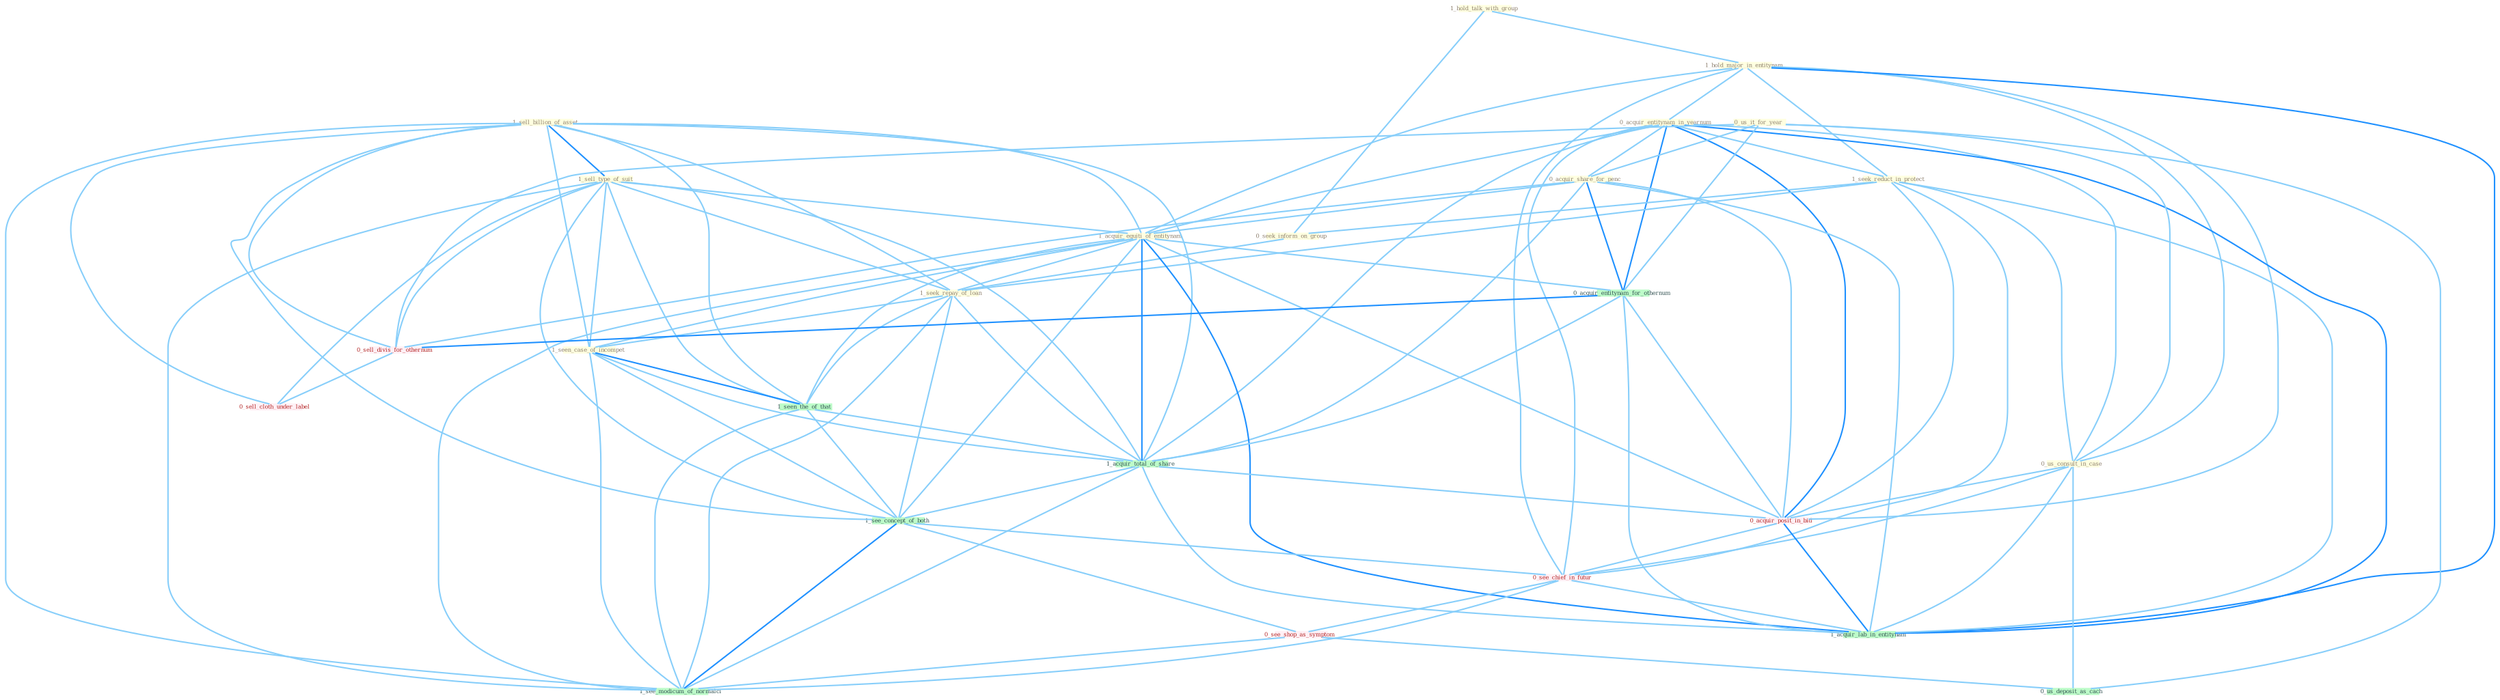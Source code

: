 Graph G{ 
    node
    [shape=polygon,style=filled,width=.5,height=.06,color="#BDFCC9",fixedsize=true,fontsize=4,
    fontcolor="#2f4f4f"];
    {node
    [color="#ffffe0", fontcolor="#8b7d6b"] "1_hold_talk_with_group " "1_hold_major_in_entitynam " "0_acquir_entitynam_in_yearnum " "1_sell_billion_of_asset " "1_seek_reduct_in_protect " "0_seek_inform_on_group " "0_us_it_for_year " "0_acquir_share_for_penc " "1_sell_type_of_suit " "0_us_consult_in_case " "1_acquir_equiti_of_entitynam " "1_seek_repay_of_loan " "1_seen_case_of_incompet "}
{node [color="#fff0f5", fontcolor="#b22222"] "0_sell_divis_for_othernum " "0_sell_cloth_under_label " "0_acquir_posit_in_bid " "0_see_chief_in_futur " "0_see_shop_as_symptom "}
edge [color="#B0E2FF"];

	"1_hold_talk_with_group " -- "1_hold_major_in_entitynam " [w="1", color="#87cefa" ];
	"1_hold_talk_with_group " -- "0_seek_inform_on_group " [w="1", color="#87cefa" ];
	"1_hold_major_in_entitynam " -- "0_acquir_entitynam_in_yearnum " [w="1", color="#87cefa" ];
	"1_hold_major_in_entitynam " -- "1_seek_reduct_in_protect " [w="1", color="#87cefa" ];
	"1_hold_major_in_entitynam " -- "0_us_consult_in_case " [w="1", color="#87cefa" ];
	"1_hold_major_in_entitynam " -- "1_acquir_equiti_of_entitynam " [w="1", color="#87cefa" ];
	"1_hold_major_in_entitynam " -- "0_acquir_posit_in_bid " [w="1", color="#87cefa" ];
	"1_hold_major_in_entitynam " -- "0_see_chief_in_futur " [w="1", color="#87cefa" ];
	"1_hold_major_in_entitynam " -- "1_acquir_lab_in_entitynam " [w="2", color="#1e90ff" , len=0.8];
	"0_acquir_entitynam_in_yearnum " -- "1_seek_reduct_in_protect " [w="1", color="#87cefa" ];
	"0_acquir_entitynam_in_yearnum " -- "0_acquir_share_for_penc " [w="1", color="#87cefa" ];
	"0_acquir_entitynam_in_yearnum " -- "0_us_consult_in_case " [w="1", color="#87cefa" ];
	"0_acquir_entitynam_in_yearnum " -- "1_acquir_equiti_of_entitynam " [w="1", color="#87cefa" ];
	"0_acquir_entitynam_in_yearnum " -- "0_acquir_entitynam_for_othernum " [w="2", color="#1e90ff" , len=0.8];
	"0_acquir_entitynam_in_yearnum " -- "1_acquir_total_of_share " [w="1", color="#87cefa" ];
	"0_acquir_entitynam_in_yearnum " -- "0_acquir_posit_in_bid " [w="2", color="#1e90ff" , len=0.8];
	"0_acquir_entitynam_in_yearnum " -- "0_see_chief_in_futur " [w="1", color="#87cefa" ];
	"0_acquir_entitynam_in_yearnum " -- "1_acquir_lab_in_entitynam " [w="2", color="#1e90ff" , len=0.8];
	"1_sell_billion_of_asset " -- "1_sell_type_of_suit " [w="2", color="#1e90ff" , len=0.8];
	"1_sell_billion_of_asset " -- "1_acquir_equiti_of_entitynam " [w="1", color="#87cefa" ];
	"1_sell_billion_of_asset " -- "1_seek_repay_of_loan " [w="1", color="#87cefa" ];
	"1_sell_billion_of_asset " -- "1_seen_case_of_incompet " [w="1", color="#87cefa" ];
	"1_sell_billion_of_asset " -- "1_seen_the_of_that " [w="1", color="#87cefa" ];
	"1_sell_billion_of_asset " -- "0_sell_divis_for_othernum " [w="1", color="#87cefa" ];
	"1_sell_billion_of_asset " -- "1_acquir_total_of_share " [w="1", color="#87cefa" ];
	"1_sell_billion_of_asset " -- "0_sell_cloth_under_label " [w="1", color="#87cefa" ];
	"1_sell_billion_of_asset " -- "1_see_concept_of_both " [w="1", color="#87cefa" ];
	"1_sell_billion_of_asset " -- "1_see_modicum_of_normalci " [w="1", color="#87cefa" ];
	"1_seek_reduct_in_protect " -- "0_seek_inform_on_group " [w="1", color="#87cefa" ];
	"1_seek_reduct_in_protect " -- "0_us_consult_in_case " [w="1", color="#87cefa" ];
	"1_seek_reduct_in_protect " -- "1_seek_repay_of_loan " [w="1", color="#87cefa" ];
	"1_seek_reduct_in_protect " -- "0_acquir_posit_in_bid " [w="1", color="#87cefa" ];
	"1_seek_reduct_in_protect " -- "0_see_chief_in_futur " [w="1", color="#87cefa" ];
	"1_seek_reduct_in_protect " -- "1_acquir_lab_in_entitynam " [w="1", color="#87cefa" ];
	"0_seek_inform_on_group " -- "1_seek_repay_of_loan " [w="1", color="#87cefa" ];
	"0_us_it_for_year " -- "0_acquir_share_for_penc " [w="1", color="#87cefa" ];
	"0_us_it_for_year " -- "0_us_consult_in_case " [w="1", color="#87cefa" ];
	"0_us_it_for_year " -- "0_acquir_entitynam_for_othernum " [w="1", color="#87cefa" ];
	"0_us_it_for_year " -- "0_sell_divis_for_othernum " [w="1", color="#87cefa" ];
	"0_us_it_for_year " -- "0_us_deposit_as_cach " [w="1", color="#87cefa" ];
	"0_acquir_share_for_penc " -- "1_acquir_equiti_of_entitynam " [w="1", color="#87cefa" ];
	"0_acquir_share_for_penc " -- "0_acquir_entitynam_for_othernum " [w="2", color="#1e90ff" , len=0.8];
	"0_acquir_share_for_penc " -- "0_sell_divis_for_othernum " [w="1", color="#87cefa" ];
	"0_acquir_share_for_penc " -- "1_acquir_total_of_share " [w="1", color="#87cefa" ];
	"0_acquir_share_for_penc " -- "0_acquir_posit_in_bid " [w="1", color="#87cefa" ];
	"0_acquir_share_for_penc " -- "1_acquir_lab_in_entitynam " [w="1", color="#87cefa" ];
	"1_sell_type_of_suit " -- "1_acquir_equiti_of_entitynam " [w="1", color="#87cefa" ];
	"1_sell_type_of_suit " -- "1_seek_repay_of_loan " [w="1", color="#87cefa" ];
	"1_sell_type_of_suit " -- "1_seen_case_of_incompet " [w="1", color="#87cefa" ];
	"1_sell_type_of_suit " -- "1_seen_the_of_that " [w="1", color="#87cefa" ];
	"1_sell_type_of_suit " -- "0_sell_divis_for_othernum " [w="1", color="#87cefa" ];
	"1_sell_type_of_suit " -- "1_acquir_total_of_share " [w="1", color="#87cefa" ];
	"1_sell_type_of_suit " -- "0_sell_cloth_under_label " [w="1", color="#87cefa" ];
	"1_sell_type_of_suit " -- "1_see_concept_of_both " [w="1", color="#87cefa" ];
	"1_sell_type_of_suit " -- "1_see_modicum_of_normalci " [w="1", color="#87cefa" ];
	"0_us_consult_in_case " -- "0_acquir_posit_in_bid " [w="1", color="#87cefa" ];
	"0_us_consult_in_case " -- "0_see_chief_in_futur " [w="1", color="#87cefa" ];
	"0_us_consult_in_case " -- "1_acquir_lab_in_entitynam " [w="1", color="#87cefa" ];
	"0_us_consult_in_case " -- "0_us_deposit_as_cach " [w="1", color="#87cefa" ];
	"1_acquir_equiti_of_entitynam " -- "1_seek_repay_of_loan " [w="1", color="#87cefa" ];
	"1_acquir_equiti_of_entitynam " -- "1_seen_case_of_incompet " [w="1", color="#87cefa" ];
	"1_acquir_equiti_of_entitynam " -- "0_acquir_entitynam_for_othernum " [w="1", color="#87cefa" ];
	"1_acquir_equiti_of_entitynam " -- "1_seen_the_of_that " [w="1", color="#87cefa" ];
	"1_acquir_equiti_of_entitynam " -- "1_acquir_total_of_share " [w="2", color="#1e90ff" , len=0.8];
	"1_acquir_equiti_of_entitynam " -- "0_acquir_posit_in_bid " [w="1", color="#87cefa" ];
	"1_acquir_equiti_of_entitynam " -- "1_see_concept_of_both " [w="1", color="#87cefa" ];
	"1_acquir_equiti_of_entitynam " -- "1_acquir_lab_in_entitynam " [w="2", color="#1e90ff" , len=0.8];
	"1_acquir_equiti_of_entitynam " -- "1_see_modicum_of_normalci " [w="1", color="#87cefa" ];
	"1_seek_repay_of_loan " -- "1_seen_case_of_incompet " [w="1", color="#87cefa" ];
	"1_seek_repay_of_loan " -- "1_seen_the_of_that " [w="1", color="#87cefa" ];
	"1_seek_repay_of_loan " -- "1_acquir_total_of_share " [w="1", color="#87cefa" ];
	"1_seek_repay_of_loan " -- "1_see_concept_of_both " [w="1", color="#87cefa" ];
	"1_seek_repay_of_loan " -- "1_see_modicum_of_normalci " [w="1", color="#87cefa" ];
	"1_seen_case_of_incompet " -- "1_seen_the_of_that " [w="2", color="#1e90ff" , len=0.8];
	"1_seen_case_of_incompet " -- "1_acquir_total_of_share " [w="1", color="#87cefa" ];
	"1_seen_case_of_incompet " -- "1_see_concept_of_both " [w="1", color="#87cefa" ];
	"1_seen_case_of_incompet " -- "1_see_modicum_of_normalci " [w="1", color="#87cefa" ];
	"0_acquir_entitynam_for_othernum " -- "0_sell_divis_for_othernum " [w="2", color="#1e90ff" , len=0.8];
	"0_acquir_entitynam_for_othernum " -- "1_acquir_total_of_share " [w="1", color="#87cefa" ];
	"0_acquir_entitynam_for_othernum " -- "0_acquir_posit_in_bid " [w="1", color="#87cefa" ];
	"0_acquir_entitynam_for_othernum " -- "1_acquir_lab_in_entitynam " [w="1", color="#87cefa" ];
	"1_seen_the_of_that " -- "1_acquir_total_of_share " [w="1", color="#87cefa" ];
	"1_seen_the_of_that " -- "1_see_concept_of_both " [w="1", color="#87cefa" ];
	"1_seen_the_of_that " -- "1_see_modicum_of_normalci " [w="1", color="#87cefa" ];
	"0_sell_divis_for_othernum " -- "0_sell_cloth_under_label " [w="1", color="#87cefa" ];
	"1_acquir_total_of_share " -- "0_acquir_posit_in_bid " [w="1", color="#87cefa" ];
	"1_acquir_total_of_share " -- "1_see_concept_of_both " [w="1", color="#87cefa" ];
	"1_acquir_total_of_share " -- "1_acquir_lab_in_entitynam " [w="1", color="#87cefa" ];
	"1_acquir_total_of_share " -- "1_see_modicum_of_normalci " [w="1", color="#87cefa" ];
	"0_acquir_posit_in_bid " -- "0_see_chief_in_futur " [w="1", color="#87cefa" ];
	"0_acquir_posit_in_bid " -- "1_acquir_lab_in_entitynam " [w="2", color="#1e90ff" , len=0.8];
	"1_see_concept_of_both " -- "0_see_chief_in_futur " [w="1", color="#87cefa" ];
	"1_see_concept_of_both " -- "0_see_shop_as_symptom " [w="1", color="#87cefa" ];
	"1_see_concept_of_both " -- "1_see_modicum_of_normalci " [w="2", color="#1e90ff" , len=0.8];
	"0_see_chief_in_futur " -- "0_see_shop_as_symptom " [w="1", color="#87cefa" ];
	"0_see_chief_in_futur " -- "1_acquir_lab_in_entitynam " [w="1", color="#87cefa" ];
	"0_see_chief_in_futur " -- "1_see_modicum_of_normalci " [w="1", color="#87cefa" ];
	"0_see_shop_as_symptom " -- "0_us_deposit_as_cach " [w="1", color="#87cefa" ];
	"0_see_shop_as_symptom " -- "1_see_modicum_of_normalci " [w="1", color="#87cefa" ];
}